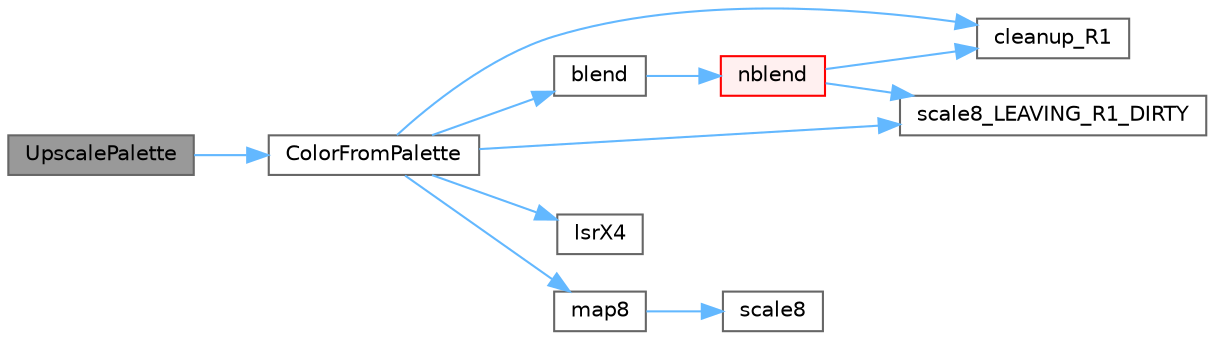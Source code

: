digraph "UpscalePalette"
{
 // INTERACTIVE_SVG=YES
 // LATEX_PDF_SIZE
  bgcolor="transparent";
  edge [fontname=Helvetica,fontsize=10,labelfontname=Helvetica,labelfontsize=10];
  node [fontname=Helvetica,fontsize=10,shape=box,height=0.2,width=0.4];
  rankdir="LR";
  Node1 [id="Node000001",label="UpscalePalette",height=0.2,width=0.4,color="gray40", fillcolor="grey60", style="filled", fontcolor="black",tooltip="Convert a 32-entry palette to a 256-entry palette."];
  Node1 -> Node2 [id="edge1_Node000001_Node000002",color="steelblue1",style="solid",tooltip=" "];
  Node2 [id="Node000002",label="ColorFromPalette",height=0.2,width=0.4,color="grey40", fillcolor="white", style="filled",URL="$d2/d73/group___palette_colors_gac46e65aff3dd6519b33e27f0998f17cd.html#gac46e65aff3dd6519b33e27f0998f17cd",tooltip="Get a color from a palette."];
  Node2 -> Node3 [id="edge2_Node000002_Node000003",color="steelblue1",style="solid",tooltip=" "];
  Node3 [id="Node000003",label="blend",height=0.2,width=0.4,color="grey40", fillcolor="white", style="filled",URL="$dc/db8/group___color_blends_ga4f06b4423f71f77346aaf5dabe7dd05c.html#ga4f06b4423f71f77346aaf5dabe7dd05c",tooltip="Computes a new color blended some fraction of the way between two other colors."];
  Node3 -> Node4 [id="edge3_Node000003_Node000004",color="steelblue1",style="solid",tooltip=" "];
  Node4 [id="Node000004",label="nblend",height=0.2,width=0.4,color="red", fillcolor="#FFF0F0", style="filled",URL="$dc/db8/group___color_blends_ga325120664a9c9b41abceee65303b0c4e.html#ga325120664a9c9b41abceee65303b0c4e",tooltip="Destructively modifies one color, blending in a given fraction of an overlay color."];
  Node4 -> Node6 [id="edge4_Node000004_Node000006",color="steelblue1",style="solid",tooltip=" "];
  Node6 [id="Node000006",label="cleanup_R1",height=0.2,width=0.4,color="grey40", fillcolor="white", style="filled",URL="$d0/da5/group___scaling_dirty_ga3fade00fb4cf5b937b973128198a7a79.html#ga3fade00fb4cf5b937b973128198a7a79",tooltip="Clean up the r1 register after a series of *LEAVING_R1_DIRTY calls."];
  Node4 -> Node7 [id="edge5_Node000004_Node000007",color="steelblue1",style="solid",tooltip=" "];
  Node7 [id="Node000007",label="scale8_LEAVING_R1_DIRTY",height=0.2,width=0.4,color="grey40", fillcolor="white", style="filled",URL="$d0/da5/group___scaling_dirty_ga7386235cada3aca429b189681d2ec56d.html#ga7386235cada3aca429b189681d2ec56d",tooltip="This version of scale8() does not clean up the R1 register on AVR."];
  Node2 -> Node6 [id="edge6_Node000002_Node000006",color="steelblue1",style="solid",tooltip=" "];
  Node2 -> Node8 [id="edge7_Node000002_Node000008",color="steelblue1",style="solid",tooltip=" "];
  Node8 [id="Node000008",label="lsrX4",height=0.2,width=0.4,color="grey40", fillcolor="white", style="filled",URL="$da/d2d/colorutils_8cpp_ab445fd8641e95a3bbd1417d9783f6170.html#ab445fd8641e95a3bbd1417d9783f6170",tooltip="Helper function to divide a number by 16, aka four logical shift right (LSR)'s."];
  Node2 -> Node9 [id="edge8_Node000002_Node000009",color="steelblue1",style="solid",tooltip=" "];
  Node9 [id="Node000009",label="map8",height=0.2,width=0.4,color="grey40", fillcolor="white", style="filled",URL="$d6/d19/group___linear_interpolation_gaf65357c7aeca9778e5a2f80a6bac2b5d.html#gaf65357c7aeca9778e5a2f80a6bac2b5d",tooltip="Map from one full-range 8-bit value into a narrower range of 8-bit values, possibly a range of hues."];
  Node9 -> Node10 [id="edge9_Node000009_Node000010",color="steelblue1",style="solid",tooltip=" "];
  Node10 [id="Node000010",label="scale8",height=0.2,width=0.4,color="grey40", fillcolor="white", style="filled",URL="$d0/da8/group___scaling_gad7535ccda9c92470c4e6ee0265585555.html#gad7535ccda9c92470c4e6ee0265585555",tooltip="Scale one byte by a second one, which is treated as the numerator of a fraction whose denominator is ..."];
  Node2 -> Node7 [id="edge10_Node000002_Node000007",color="steelblue1",style="solid",tooltip=" "];
}
